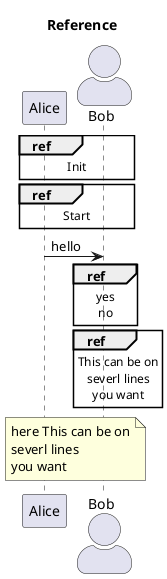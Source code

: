 @startuml

skinparam actorStyle awesome

title Reference

participant Alice
actor Bob

ref over Alice, Bob : Init

ref over Bob, Alice : Start

Alice -> Bob: hello

ref over Bob : yes\nno

ref over Bob
    This can be on
    severl lines
    you want
end ref

note across
    here This can be on
    severl lines
    you want
end note

@enduml